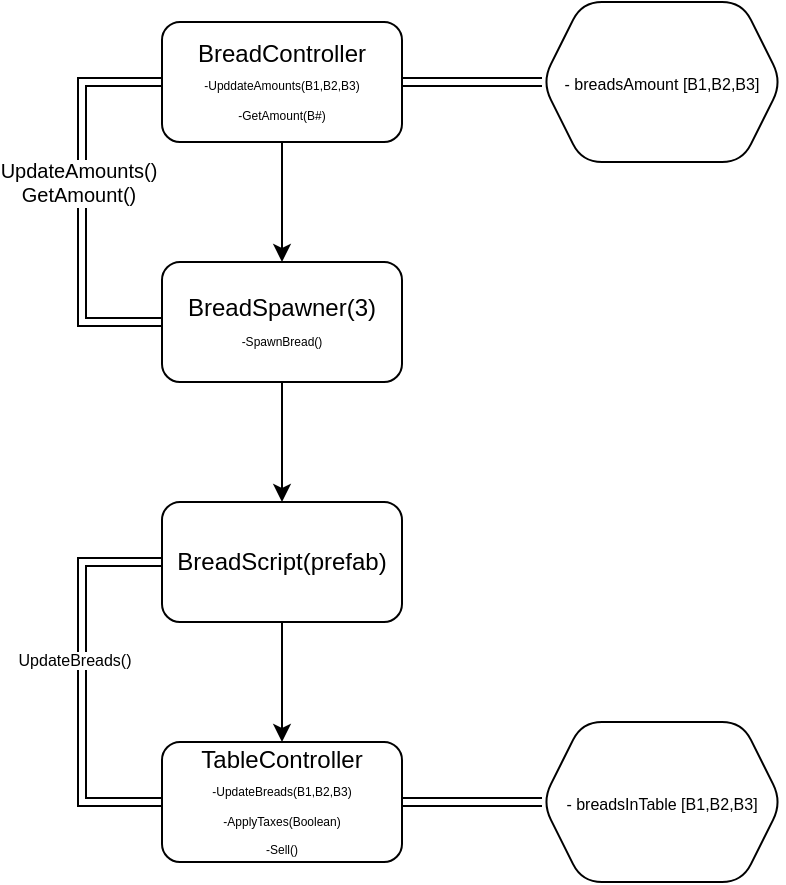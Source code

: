 <mxfile version="18.1.3" type="device"><diagram id="OYVkP8IC3BhuoaS_4aId" name="Página-1"><mxGraphModel dx="812" dy="494" grid="1" gridSize="10" guides="1" tooltips="1" connect="1" arrows="1" fold="1" page="0" pageScale="1" pageWidth="827" pageHeight="1169" math="0" shadow="0"><root><mxCell id="0"/><mxCell id="1" parent="0"/><mxCell id="CBtQjVsqfAqZtZgFg9Y6-8" value="" style="edgeStyle=orthogonalEdgeStyle;rounded=0;orthogonalLoop=1;jettySize=auto;html=1;" parent="1" source="CBtQjVsqfAqZtZgFg9Y6-1" target="CBtQjVsqfAqZtZgFg9Y6-2" edge="1"><mxGeometry relative="1" as="geometry"/></mxCell><mxCell id="eW9bqPjodm-908YsGHSw-4" style="edgeStyle=orthogonalEdgeStyle;shape=link;rounded=0;orthogonalLoop=1;jettySize=auto;html=1;entryX=0;entryY=0.5;entryDx=0;entryDy=0;fontSize=6;" parent="1" source="CBtQjVsqfAqZtZgFg9Y6-1" target="CBtQjVsqfAqZtZgFg9Y6-4" edge="1"><mxGeometry relative="1" as="geometry"><Array as="points"><mxPoint x="330" y="360"/><mxPoint x="330" y="240"/></Array></mxGeometry></mxCell><mxCell id="eW9bqPjodm-908YsGHSw-5" value="&lt;font style=&quot;font-size: 10px;&quot;&gt;UpdateAmounts()&lt;br&gt;GetAmount()&lt;br&gt;&lt;/font&gt;" style="edgeLabel;html=1;align=center;verticalAlign=middle;resizable=0;points=[];fontSize=6;" parent="eW9bqPjodm-908YsGHSw-4" vertex="1" connectable="0"><mxGeometry x="0.101" y="2" relative="1" as="geometry"><mxPoint as="offset"/></mxGeometry></mxCell><mxCell id="CBtQjVsqfAqZtZgFg9Y6-1" value="BreadSpawner(3)&lt;br&gt;&lt;font style=&quot;font-size: 6px;&quot;&gt;-SpawnBread()&lt;/font&gt;" style="rounded=1;whiteSpace=wrap;html=1;" parent="1" vertex="1"><mxGeometry x="370" y="330" width="120" height="60" as="geometry"/></mxCell><mxCell id="CBtQjVsqfAqZtZgFg9Y6-9" value="" style="edgeStyle=orthogonalEdgeStyle;rounded=0;orthogonalLoop=1;jettySize=auto;html=1;" parent="1" source="CBtQjVsqfAqZtZgFg9Y6-2" target="CBtQjVsqfAqZtZgFg9Y6-6" edge="1"><mxGeometry relative="1" as="geometry"/></mxCell><mxCell id="eW9bqPjodm-908YsGHSw-8" style="edgeStyle=orthogonalEdgeStyle;shape=link;rounded=0;orthogonalLoop=1;jettySize=auto;html=1;entryX=0;entryY=0.5;entryDx=0;entryDy=0;fontSize=8;" parent="1" source="CBtQjVsqfAqZtZgFg9Y6-2" target="CBtQjVsqfAqZtZgFg9Y6-6" edge="1"><mxGeometry relative="1" as="geometry"><Array as="points"><mxPoint x="330" y="480"/><mxPoint x="330" y="600"/></Array></mxGeometry></mxCell><mxCell id="eW9bqPjodm-908YsGHSw-9" value="UpdateBreads()" style="edgeLabel;html=1;align=center;verticalAlign=middle;resizable=0;points=[];fontSize=8;" parent="eW9bqPjodm-908YsGHSw-8" vertex="1" connectable="0"><mxGeometry x="-0.115" y="-4" relative="1" as="geometry"><mxPoint as="offset"/></mxGeometry></mxCell><mxCell id="CBtQjVsqfAqZtZgFg9Y6-2" value="BreadScript(prefab)&lt;br&gt;" style="whiteSpace=wrap;html=1;rounded=1;" parent="1" vertex="1"><mxGeometry x="370" y="450" width="120" height="60" as="geometry"/></mxCell><mxCell id="CBtQjVsqfAqZtZgFg9Y6-7" value="" style="edgeStyle=orthogonalEdgeStyle;rounded=0;orthogonalLoop=1;jettySize=auto;html=1;" parent="1" source="CBtQjVsqfAqZtZgFg9Y6-4" target="CBtQjVsqfAqZtZgFg9Y6-1" edge="1"><mxGeometry relative="1" as="geometry"/></mxCell><mxCell id="eW9bqPjodm-908YsGHSw-2" value="" style="edgeStyle=orthogonalEdgeStyle;rounded=0;orthogonalLoop=1;jettySize=auto;html=1;fontSize=9;shape=link;" parent="1" source="CBtQjVsqfAqZtZgFg9Y6-4" target="eW9bqPjodm-908YsGHSw-1" edge="1"><mxGeometry relative="1" as="geometry"/></mxCell><mxCell id="CBtQjVsqfAqZtZgFg9Y6-4" value="BreadController&lt;br&gt;&lt;font style=&quot;font-size: 6px;&quot;&gt;-UpddateAmounts(B1,B2,B3)&lt;br&gt;-GetAmount(B#)&lt;br&gt;&lt;/font&gt;" style="whiteSpace=wrap;html=1;rounded=1;" parent="1" vertex="1"><mxGeometry x="370" y="210" width="120" height="60" as="geometry"/></mxCell><mxCell id="eW9bqPjodm-908YsGHSw-7" value="" style="edgeStyle=orthogonalEdgeStyle;shape=link;rounded=0;orthogonalLoop=1;jettySize=auto;html=1;fontSize=6;" parent="1" source="CBtQjVsqfAqZtZgFg9Y6-6" target="eW9bqPjodm-908YsGHSw-6" edge="1"><mxGeometry relative="1" as="geometry"/></mxCell><mxCell id="CBtQjVsqfAqZtZgFg9Y6-6" value="TableController&lt;br&gt;&lt;font style=&quot;font-size: 6px;&quot;&gt;-UpdateBreads(B1,B2,B3)&lt;br&gt;-ApplyTaxes(Boolean)&lt;br&gt;-Sell()&lt;br&gt;&lt;/font&gt;" style="whiteSpace=wrap;html=1;rounded=1;" parent="1" vertex="1"><mxGeometry x="370" y="570" width="120" height="60" as="geometry"/></mxCell><mxCell id="eW9bqPjodm-908YsGHSw-1" value="&lt;font style=&quot;font-size: 8px;&quot;&gt;- breadsAmount [B1,B2,B3]&lt;br&gt;&lt;/font&gt;" style="shape=hexagon;perimeter=hexagonPerimeter2;whiteSpace=wrap;html=1;fixedSize=1;rounded=1;" parent="1" vertex="1"><mxGeometry x="560" y="200" width="120" height="80" as="geometry"/></mxCell><mxCell id="eW9bqPjodm-908YsGHSw-6" value="&lt;font style=&quot;font-size: 8px;&quot;&gt;- breadsInTable [B1,B2,B3]&lt;/font&gt;" style="shape=hexagon;perimeter=hexagonPerimeter2;whiteSpace=wrap;html=1;fixedSize=1;rounded=1;" parent="1" vertex="1"><mxGeometry x="560" y="560" width="120" height="80" as="geometry"/></mxCell></root></mxGraphModel></diagram></mxfile>
